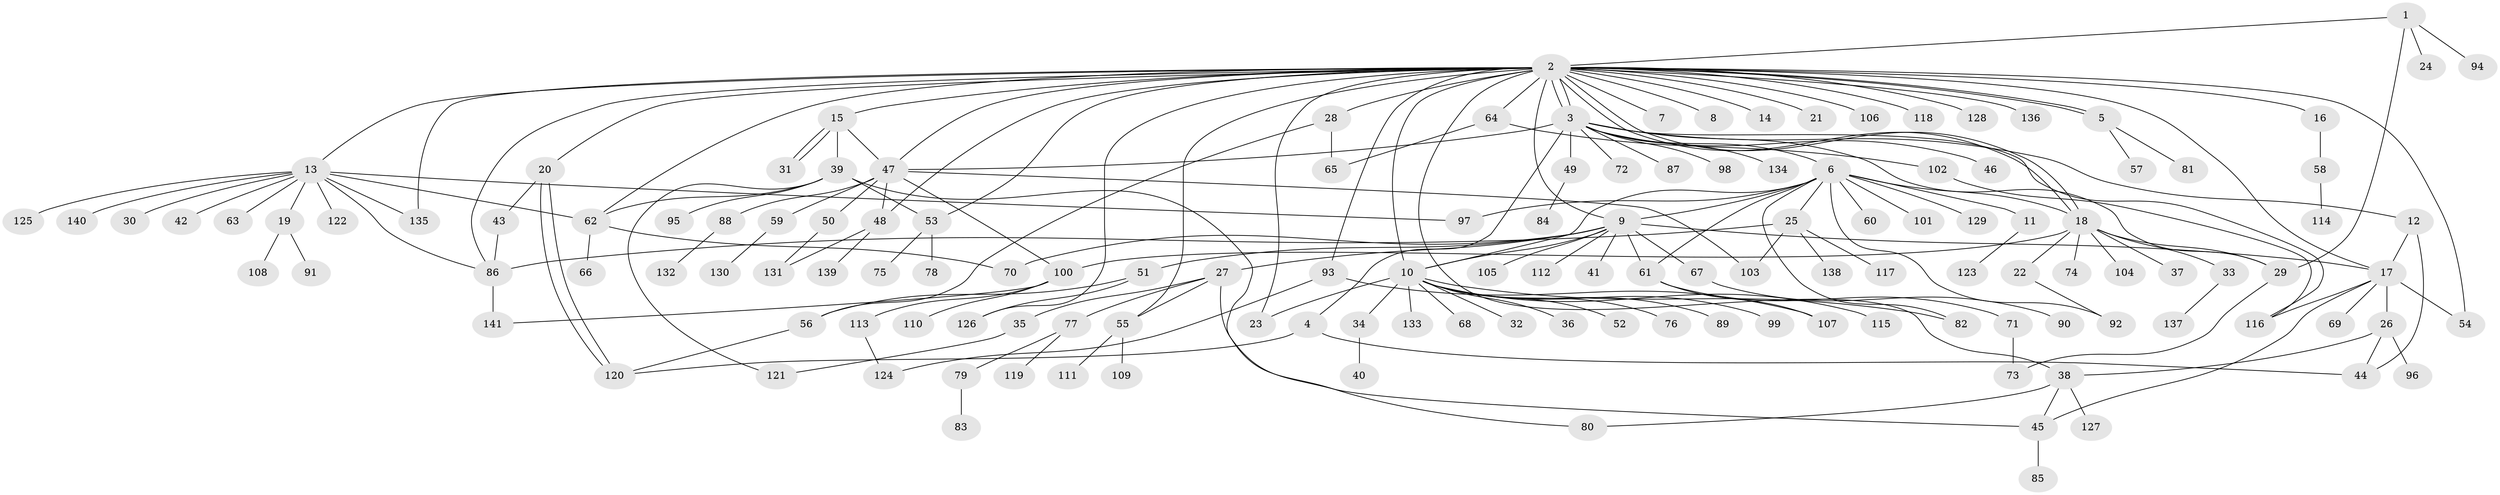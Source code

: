 // Generated by graph-tools (version 1.1) at 2025/26/03/09/25 03:26:05]
// undirected, 141 vertices, 192 edges
graph export_dot {
graph [start="1"]
  node [color=gray90,style=filled];
  1;
  2;
  3;
  4;
  5;
  6;
  7;
  8;
  9;
  10;
  11;
  12;
  13;
  14;
  15;
  16;
  17;
  18;
  19;
  20;
  21;
  22;
  23;
  24;
  25;
  26;
  27;
  28;
  29;
  30;
  31;
  32;
  33;
  34;
  35;
  36;
  37;
  38;
  39;
  40;
  41;
  42;
  43;
  44;
  45;
  46;
  47;
  48;
  49;
  50;
  51;
  52;
  53;
  54;
  55;
  56;
  57;
  58;
  59;
  60;
  61;
  62;
  63;
  64;
  65;
  66;
  67;
  68;
  69;
  70;
  71;
  72;
  73;
  74;
  75;
  76;
  77;
  78;
  79;
  80;
  81;
  82;
  83;
  84;
  85;
  86;
  87;
  88;
  89;
  90;
  91;
  92;
  93;
  94;
  95;
  96;
  97;
  98;
  99;
  100;
  101;
  102;
  103;
  104;
  105;
  106;
  107;
  108;
  109;
  110;
  111;
  112;
  113;
  114;
  115;
  116;
  117;
  118;
  119;
  120;
  121;
  122;
  123;
  124;
  125;
  126;
  127;
  128;
  129;
  130;
  131;
  132;
  133;
  134;
  135;
  136;
  137;
  138;
  139;
  140;
  141;
  1 -- 2;
  1 -- 24;
  1 -- 29;
  1 -- 94;
  2 -- 3;
  2 -- 3;
  2 -- 5;
  2 -- 5;
  2 -- 7;
  2 -- 8;
  2 -- 9;
  2 -- 10;
  2 -- 13;
  2 -- 14;
  2 -- 15;
  2 -- 16;
  2 -- 17;
  2 -- 18;
  2 -- 18;
  2 -- 20;
  2 -- 21;
  2 -- 23;
  2 -- 28;
  2 -- 38;
  2 -- 47;
  2 -- 48;
  2 -- 53;
  2 -- 54;
  2 -- 55;
  2 -- 62;
  2 -- 64;
  2 -- 86;
  2 -- 93;
  2 -- 106;
  2 -- 118;
  2 -- 126;
  2 -- 128;
  2 -- 135;
  2 -- 136;
  3 -- 4;
  3 -- 6;
  3 -- 12;
  3 -- 29;
  3 -- 46;
  3 -- 47;
  3 -- 49;
  3 -- 72;
  3 -- 87;
  3 -- 98;
  3 -- 116;
  3 -- 134;
  4 -- 44;
  4 -- 120;
  5 -- 57;
  5 -- 81;
  6 -- 9;
  6 -- 10;
  6 -- 11;
  6 -- 18;
  6 -- 25;
  6 -- 60;
  6 -- 61;
  6 -- 82;
  6 -- 92;
  6 -- 97;
  6 -- 101;
  6 -- 129;
  9 -- 10;
  9 -- 17;
  9 -- 27;
  9 -- 41;
  9 -- 51;
  9 -- 61;
  9 -- 67;
  9 -- 70;
  9 -- 105;
  9 -- 112;
  10 -- 23;
  10 -- 32;
  10 -- 34;
  10 -- 36;
  10 -- 52;
  10 -- 68;
  10 -- 76;
  10 -- 82;
  10 -- 89;
  10 -- 99;
  10 -- 115;
  10 -- 133;
  11 -- 123;
  12 -- 17;
  12 -- 44;
  13 -- 19;
  13 -- 30;
  13 -- 42;
  13 -- 62;
  13 -- 63;
  13 -- 86;
  13 -- 97;
  13 -- 122;
  13 -- 125;
  13 -- 135;
  13 -- 140;
  15 -- 31;
  15 -- 31;
  15 -- 39;
  15 -- 47;
  16 -- 58;
  17 -- 26;
  17 -- 45;
  17 -- 54;
  17 -- 69;
  17 -- 116;
  18 -- 22;
  18 -- 29;
  18 -- 33;
  18 -- 37;
  18 -- 74;
  18 -- 100;
  18 -- 104;
  19 -- 91;
  19 -- 108;
  20 -- 43;
  20 -- 120;
  20 -- 120;
  22 -- 92;
  25 -- 86;
  25 -- 103;
  25 -- 117;
  25 -- 138;
  26 -- 38;
  26 -- 44;
  26 -- 96;
  27 -- 35;
  27 -- 45;
  27 -- 55;
  27 -- 77;
  28 -- 56;
  28 -- 65;
  29 -- 73;
  33 -- 137;
  34 -- 40;
  35 -- 121;
  38 -- 45;
  38 -- 80;
  38 -- 127;
  39 -- 53;
  39 -- 62;
  39 -- 80;
  39 -- 95;
  39 -- 121;
  43 -- 86;
  45 -- 85;
  47 -- 48;
  47 -- 50;
  47 -- 59;
  47 -- 88;
  47 -- 100;
  47 -- 103;
  48 -- 131;
  48 -- 139;
  49 -- 84;
  50 -- 131;
  51 -- 56;
  51 -- 126;
  53 -- 75;
  53 -- 78;
  55 -- 109;
  55 -- 111;
  56 -- 120;
  58 -- 114;
  59 -- 130;
  61 -- 71;
  61 -- 107;
  62 -- 66;
  62 -- 70;
  64 -- 65;
  64 -- 102;
  67 -- 90;
  71 -- 73;
  77 -- 79;
  77 -- 119;
  79 -- 83;
  86 -- 141;
  88 -- 132;
  93 -- 107;
  93 -- 124;
  100 -- 110;
  100 -- 113;
  100 -- 141;
  102 -- 116;
  113 -- 124;
}
